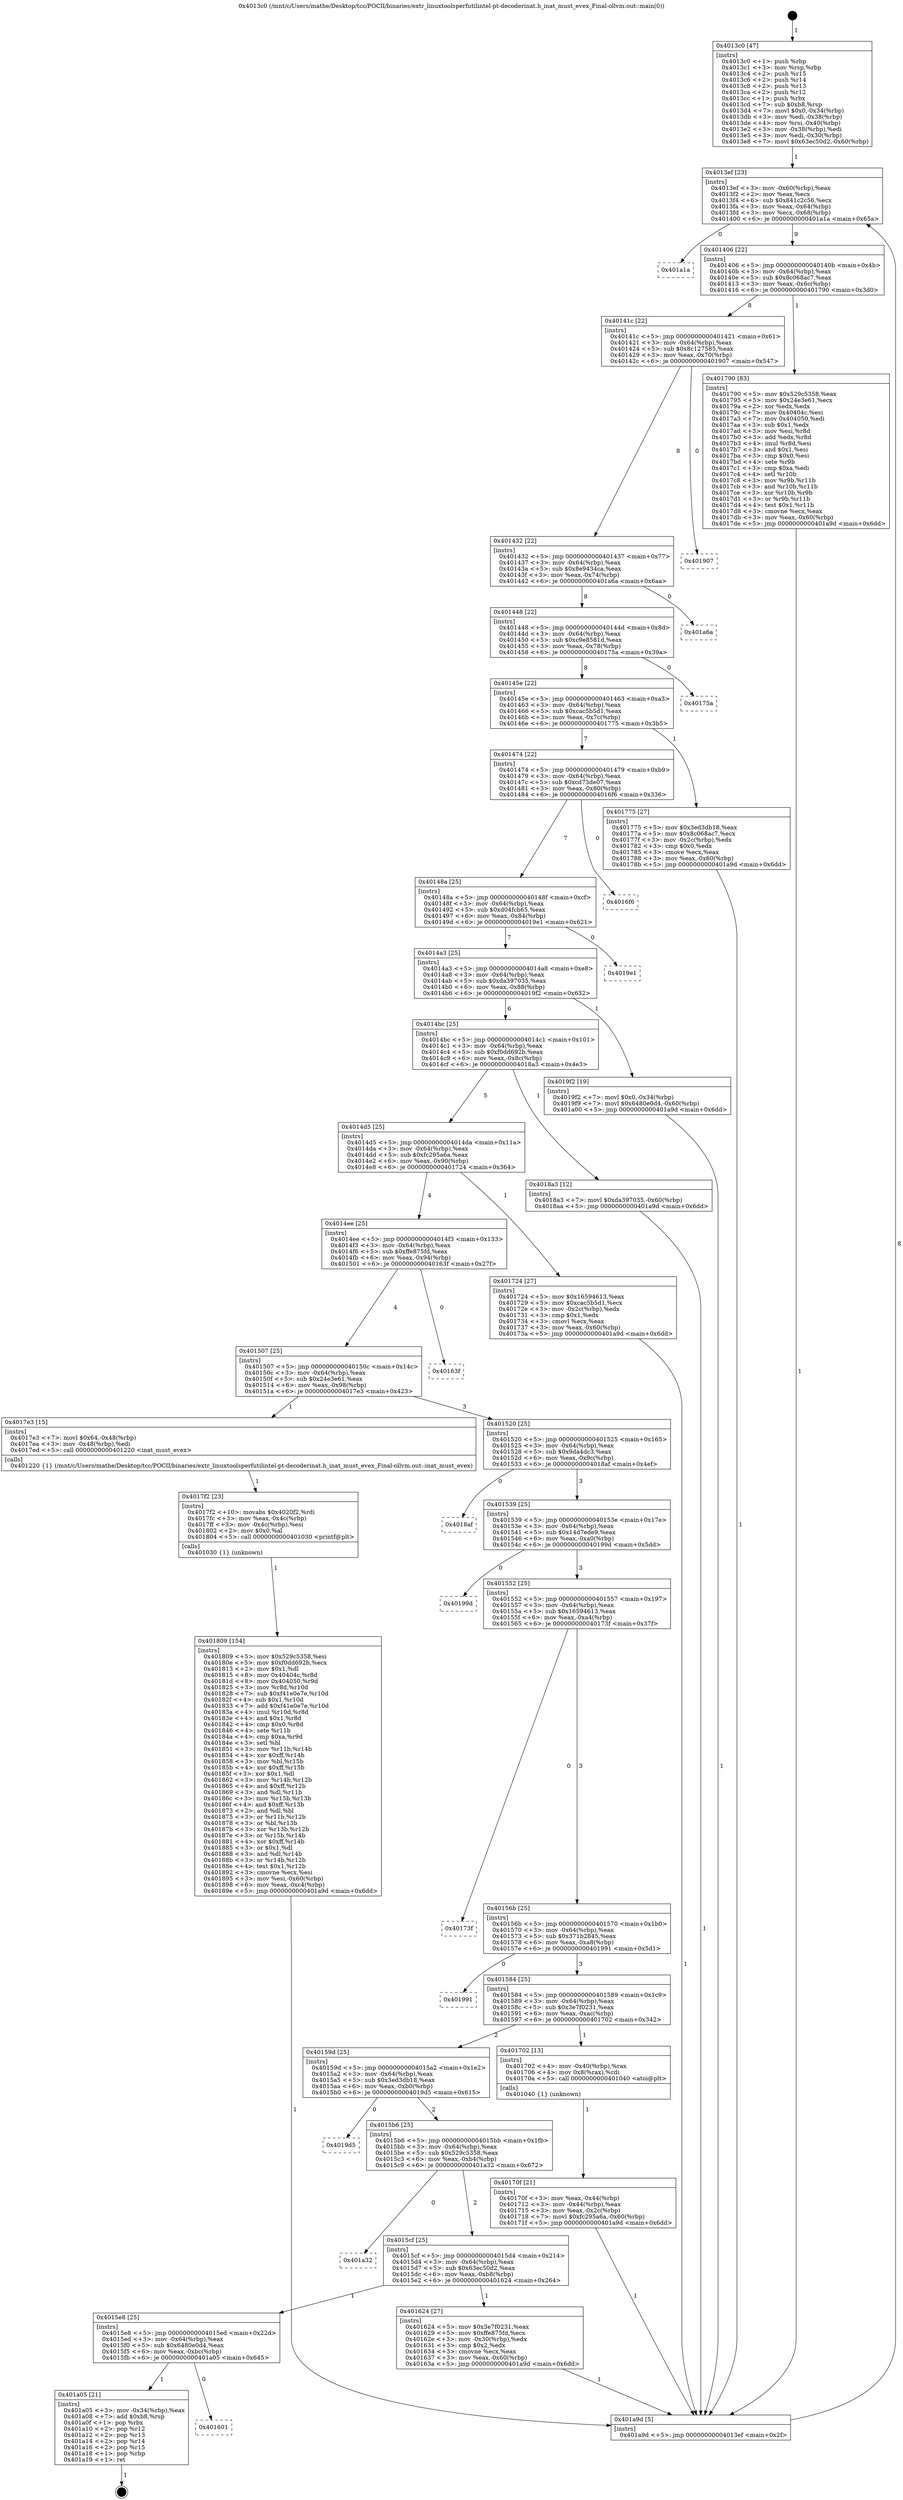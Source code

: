 digraph "0x4013c0" {
  label = "0x4013c0 (/mnt/c/Users/mathe/Desktop/tcc/POCII/binaries/extr_linuxtoolsperfutilintel-pt-decoderinat.h_inat_must_evex_Final-ollvm.out::main(0))"
  labelloc = "t"
  node[shape=record]

  Entry [label="",width=0.3,height=0.3,shape=circle,fillcolor=black,style=filled]
  "0x4013ef" [label="{
     0x4013ef [23]\l
     | [instrs]\l
     &nbsp;&nbsp;0x4013ef \<+3\>: mov -0x60(%rbp),%eax\l
     &nbsp;&nbsp;0x4013f2 \<+2\>: mov %eax,%ecx\l
     &nbsp;&nbsp;0x4013f4 \<+6\>: sub $0x841c2c56,%ecx\l
     &nbsp;&nbsp;0x4013fa \<+3\>: mov %eax,-0x64(%rbp)\l
     &nbsp;&nbsp;0x4013fd \<+3\>: mov %ecx,-0x68(%rbp)\l
     &nbsp;&nbsp;0x401400 \<+6\>: je 0000000000401a1a \<main+0x65a\>\l
  }"]
  "0x401a1a" [label="{
     0x401a1a\l
  }", style=dashed]
  "0x401406" [label="{
     0x401406 [22]\l
     | [instrs]\l
     &nbsp;&nbsp;0x401406 \<+5\>: jmp 000000000040140b \<main+0x4b\>\l
     &nbsp;&nbsp;0x40140b \<+3\>: mov -0x64(%rbp),%eax\l
     &nbsp;&nbsp;0x40140e \<+5\>: sub $0x8c068ac7,%eax\l
     &nbsp;&nbsp;0x401413 \<+3\>: mov %eax,-0x6c(%rbp)\l
     &nbsp;&nbsp;0x401416 \<+6\>: je 0000000000401790 \<main+0x3d0\>\l
  }"]
  Exit [label="",width=0.3,height=0.3,shape=circle,fillcolor=black,style=filled,peripheries=2]
  "0x401790" [label="{
     0x401790 [83]\l
     | [instrs]\l
     &nbsp;&nbsp;0x401790 \<+5\>: mov $0x529c5358,%eax\l
     &nbsp;&nbsp;0x401795 \<+5\>: mov $0x24e3e61,%ecx\l
     &nbsp;&nbsp;0x40179a \<+2\>: xor %edx,%edx\l
     &nbsp;&nbsp;0x40179c \<+7\>: mov 0x40404c,%esi\l
     &nbsp;&nbsp;0x4017a3 \<+7\>: mov 0x404050,%edi\l
     &nbsp;&nbsp;0x4017aa \<+3\>: sub $0x1,%edx\l
     &nbsp;&nbsp;0x4017ad \<+3\>: mov %esi,%r8d\l
     &nbsp;&nbsp;0x4017b0 \<+3\>: add %edx,%r8d\l
     &nbsp;&nbsp;0x4017b3 \<+4\>: imul %r8d,%esi\l
     &nbsp;&nbsp;0x4017b7 \<+3\>: and $0x1,%esi\l
     &nbsp;&nbsp;0x4017ba \<+3\>: cmp $0x0,%esi\l
     &nbsp;&nbsp;0x4017bd \<+4\>: sete %r9b\l
     &nbsp;&nbsp;0x4017c1 \<+3\>: cmp $0xa,%edi\l
     &nbsp;&nbsp;0x4017c4 \<+4\>: setl %r10b\l
     &nbsp;&nbsp;0x4017c8 \<+3\>: mov %r9b,%r11b\l
     &nbsp;&nbsp;0x4017cb \<+3\>: and %r10b,%r11b\l
     &nbsp;&nbsp;0x4017ce \<+3\>: xor %r10b,%r9b\l
     &nbsp;&nbsp;0x4017d1 \<+3\>: or %r9b,%r11b\l
     &nbsp;&nbsp;0x4017d4 \<+4\>: test $0x1,%r11b\l
     &nbsp;&nbsp;0x4017d8 \<+3\>: cmovne %ecx,%eax\l
     &nbsp;&nbsp;0x4017db \<+3\>: mov %eax,-0x60(%rbp)\l
     &nbsp;&nbsp;0x4017de \<+5\>: jmp 0000000000401a9d \<main+0x6dd\>\l
  }"]
  "0x40141c" [label="{
     0x40141c [22]\l
     | [instrs]\l
     &nbsp;&nbsp;0x40141c \<+5\>: jmp 0000000000401421 \<main+0x61\>\l
     &nbsp;&nbsp;0x401421 \<+3\>: mov -0x64(%rbp),%eax\l
     &nbsp;&nbsp;0x401424 \<+5\>: sub $0x8c127585,%eax\l
     &nbsp;&nbsp;0x401429 \<+3\>: mov %eax,-0x70(%rbp)\l
     &nbsp;&nbsp;0x40142c \<+6\>: je 0000000000401907 \<main+0x547\>\l
  }"]
  "0x401601" [label="{
     0x401601\l
  }", style=dashed]
  "0x401907" [label="{
     0x401907\l
  }", style=dashed]
  "0x401432" [label="{
     0x401432 [22]\l
     | [instrs]\l
     &nbsp;&nbsp;0x401432 \<+5\>: jmp 0000000000401437 \<main+0x77\>\l
     &nbsp;&nbsp;0x401437 \<+3\>: mov -0x64(%rbp),%eax\l
     &nbsp;&nbsp;0x40143a \<+5\>: sub $0x8e9434ca,%eax\l
     &nbsp;&nbsp;0x40143f \<+3\>: mov %eax,-0x74(%rbp)\l
     &nbsp;&nbsp;0x401442 \<+6\>: je 0000000000401a6a \<main+0x6aa\>\l
  }"]
  "0x401a05" [label="{
     0x401a05 [21]\l
     | [instrs]\l
     &nbsp;&nbsp;0x401a05 \<+3\>: mov -0x34(%rbp),%eax\l
     &nbsp;&nbsp;0x401a08 \<+7\>: add $0xb8,%rsp\l
     &nbsp;&nbsp;0x401a0f \<+1\>: pop %rbx\l
     &nbsp;&nbsp;0x401a10 \<+2\>: pop %r12\l
     &nbsp;&nbsp;0x401a12 \<+2\>: pop %r13\l
     &nbsp;&nbsp;0x401a14 \<+2\>: pop %r14\l
     &nbsp;&nbsp;0x401a16 \<+2\>: pop %r15\l
     &nbsp;&nbsp;0x401a18 \<+1\>: pop %rbp\l
     &nbsp;&nbsp;0x401a19 \<+1\>: ret\l
  }"]
  "0x401a6a" [label="{
     0x401a6a\l
  }", style=dashed]
  "0x401448" [label="{
     0x401448 [22]\l
     | [instrs]\l
     &nbsp;&nbsp;0x401448 \<+5\>: jmp 000000000040144d \<main+0x8d\>\l
     &nbsp;&nbsp;0x40144d \<+3\>: mov -0x64(%rbp),%eax\l
     &nbsp;&nbsp;0x401450 \<+5\>: sub $0xc9e8581d,%eax\l
     &nbsp;&nbsp;0x401455 \<+3\>: mov %eax,-0x78(%rbp)\l
     &nbsp;&nbsp;0x401458 \<+6\>: je 000000000040175a \<main+0x39a\>\l
  }"]
  "0x401809" [label="{
     0x401809 [154]\l
     | [instrs]\l
     &nbsp;&nbsp;0x401809 \<+5\>: mov $0x529c5358,%esi\l
     &nbsp;&nbsp;0x40180e \<+5\>: mov $0xf0dd692b,%ecx\l
     &nbsp;&nbsp;0x401813 \<+2\>: mov $0x1,%dl\l
     &nbsp;&nbsp;0x401815 \<+8\>: mov 0x40404c,%r8d\l
     &nbsp;&nbsp;0x40181d \<+8\>: mov 0x404050,%r9d\l
     &nbsp;&nbsp;0x401825 \<+3\>: mov %r8d,%r10d\l
     &nbsp;&nbsp;0x401828 \<+7\>: sub $0xf41e0e7e,%r10d\l
     &nbsp;&nbsp;0x40182f \<+4\>: sub $0x1,%r10d\l
     &nbsp;&nbsp;0x401833 \<+7\>: add $0xf41e0e7e,%r10d\l
     &nbsp;&nbsp;0x40183a \<+4\>: imul %r10d,%r8d\l
     &nbsp;&nbsp;0x40183e \<+4\>: and $0x1,%r8d\l
     &nbsp;&nbsp;0x401842 \<+4\>: cmp $0x0,%r8d\l
     &nbsp;&nbsp;0x401846 \<+4\>: sete %r11b\l
     &nbsp;&nbsp;0x40184a \<+4\>: cmp $0xa,%r9d\l
     &nbsp;&nbsp;0x40184e \<+3\>: setl %bl\l
     &nbsp;&nbsp;0x401851 \<+3\>: mov %r11b,%r14b\l
     &nbsp;&nbsp;0x401854 \<+4\>: xor $0xff,%r14b\l
     &nbsp;&nbsp;0x401858 \<+3\>: mov %bl,%r15b\l
     &nbsp;&nbsp;0x40185b \<+4\>: xor $0xff,%r15b\l
     &nbsp;&nbsp;0x40185f \<+3\>: xor $0x1,%dl\l
     &nbsp;&nbsp;0x401862 \<+3\>: mov %r14b,%r12b\l
     &nbsp;&nbsp;0x401865 \<+4\>: and $0xff,%r12b\l
     &nbsp;&nbsp;0x401869 \<+3\>: and %dl,%r11b\l
     &nbsp;&nbsp;0x40186c \<+3\>: mov %r15b,%r13b\l
     &nbsp;&nbsp;0x40186f \<+4\>: and $0xff,%r13b\l
     &nbsp;&nbsp;0x401873 \<+2\>: and %dl,%bl\l
     &nbsp;&nbsp;0x401875 \<+3\>: or %r11b,%r12b\l
     &nbsp;&nbsp;0x401878 \<+3\>: or %bl,%r13b\l
     &nbsp;&nbsp;0x40187b \<+3\>: xor %r13b,%r12b\l
     &nbsp;&nbsp;0x40187e \<+3\>: or %r15b,%r14b\l
     &nbsp;&nbsp;0x401881 \<+4\>: xor $0xff,%r14b\l
     &nbsp;&nbsp;0x401885 \<+3\>: or $0x1,%dl\l
     &nbsp;&nbsp;0x401888 \<+3\>: and %dl,%r14b\l
     &nbsp;&nbsp;0x40188b \<+3\>: or %r14b,%r12b\l
     &nbsp;&nbsp;0x40188e \<+4\>: test $0x1,%r12b\l
     &nbsp;&nbsp;0x401892 \<+3\>: cmovne %ecx,%esi\l
     &nbsp;&nbsp;0x401895 \<+3\>: mov %esi,-0x60(%rbp)\l
     &nbsp;&nbsp;0x401898 \<+6\>: mov %eax,-0xc4(%rbp)\l
     &nbsp;&nbsp;0x40189e \<+5\>: jmp 0000000000401a9d \<main+0x6dd\>\l
  }"]
  "0x40175a" [label="{
     0x40175a\l
  }", style=dashed]
  "0x40145e" [label="{
     0x40145e [22]\l
     | [instrs]\l
     &nbsp;&nbsp;0x40145e \<+5\>: jmp 0000000000401463 \<main+0xa3\>\l
     &nbsp;&nbsp;0x401463 \<+3\>: mov -0x64(%rbp),%eax\l
     &nbsp;&nbsp;0x401466 \<+5\>: sub $0xcac5b5d1,%eax\l
     &nbsp;&nbsp;0x40146b \<+3\>: mov %eax,-0x7c(%rbp)\l
     &nbsp;&nbsp;0x40146e \<+6\>: je 0000000000401775 \<main+0x3b5\>\l
  }"]
  "0x4017f2" [label="{
     0x4017f2 [23]\l
     | [instrs]\l
     &nbsp;&nbsp;0x4017f2 \<+10\>: movabs $0x4020f2,%rdi\l
     &nbsp;&nbsp;0x4017fc \<+3\>: mov %eax,-0x4c(%rbp)\l
     &nbsp;&nbsp;0x4017ff \<+3\>: mov -0x4c(%rbp),%esi\l
     &nbsp;&nbsp;0x401802 \<+2\>: mov $0x0,%al\l
     &nbsp;&nbsp;0x401804 \<+5\>: call 0000000000401030 \<printf@plt\>\l
     | [calls]\l
     &nbsp;&nbsp;0x401030 \{1\} (unknown)\l
  }"]
  "0x401775" [label="{
     0x401775 [27]\l
     | [instrs]\l
     &nbsp;&nbsp;0x401775 \<+5\>: mov $0x3ed3db18,%eax\l
     &nbsp;&nbsp;0x40177a \<+5\>: mov $0x8c068ac7,%ecx\l
     &nbsp;&nbsp;0x40177f \<+3\>: mov -0x2c(%rbp),%edx\l
     &nbsp;&nbsp;0x401782 \<+3\>: cmp $0x0,%edx\l
     &nbsp;&nbsp;0x401785 \<+3\>: cmove %ecx,%eax\l
     &nbsp;&nbsp;0x401788 \<+3\>: mov %eax,-0x60(%rbp)\l
     &nbsp;&nbsp;0x40178b \<+5\>: jmp 0000000000401a9d \<main+0x6dd\>\l
  }"]
  "0x401474" [label="{
     0x401474 [22]\l
     | [instrs]\l
     &nbsp;&nbsp;0x401474 \<+5\>: jmp 0000000000401479 \<main+0xb9\>\l
     &nbsp;&nbsp;0x401479 \<+3\>: mov -0x64(%rbp),%eax\l
     &nbsp;&nbsp;0x40147c \<+5\>: sub $0xcd73de07,%eax\l
     &nbsp;&nbsp;0x401481 \<+3\>: mov %eax,-0x80(%rbp)\l
     &nbsp;&nbsp;0x401484 \<+6\>: je 00000000004016f6 \<main+0x336\>\l
  }"]
  "0x40170f" [label="{
     0x40170f [21]\l
     | [instrs]\l
     &nbsp;&nbsp;0x40170f \<+3\>: mov %eax,-0x44(%rbp)\l
     &nbsp;&nbsp;0x401712 \<+3\>: mov -0x44(%rbp),%eax\l
     &nbsp;&nbsp;0x401715 \<+3\>: mov %eax,-0x2c(%rbp)\l
     &nbsp;&nbsp;0x401718 \<+7\>: movl $0xfc295a6a,-0x60(%rbp)\l
     &nbsp;&nbsp;0x40171f \<+5\>: jmp 0000000000401a9d \<main+0x6dd\>\l
  }"]
  "0x4016f6" [label="{
     0x4016f6\l
  }", style=dashed]
  "0x40148a" [label="{
     0x40148a [25]\l
     | [instrs]\l
     &nbsp;&nbsp;0x40148a \<+5\>: jmp 000000000040148f \<main+0xcf\>\l
     &nbsp;&nbsp;0x40148f \<+3\>: mov -0x64(%rbp),%eax\l
     &nbsp;&nbsp;0x401492 \<+5\>: sub $0xd04fcb65,%eax\l
     &nbsp;&nbsp;0x401497 \<+6\>: mov %eax,-0x84(%rbp)\l
     &nbsp;&nbsp;0x40149d \<+6\>: je 00000000004019e1 \<main+0x621\>\l
  }"]
  "0x4013c0" [label="{
     0x4013c0 [47]\l
     | [instrs]\l
     &nbsp;&nbsp;0x4013c0 \<+1\>: push %rbp\l
     &nbsp;&nbsp;0x4013c1 \<+3\>: mov %rsp,%rbp\l
     &nbsp;&nbsp;0x4013c4 \<+2\>: push %r15\l
     &nbsp;&nbsp;0x4013c6 \<+2\>: push %r14\l
     &nbsp;&nbsp;0x4013c8 \<+2\>: push %r13\l
     &nbsp;&nbsp;0x4013ca \<+2\>: push %r12\l
     &nbsp;&nbsp;0x4013cc \<+1\>: push %rbx\l
     &nbsp;&nbsp;0x4013cd \<+7\>: sub $0xb8,%rsp\l
     &nbsp;&nbsp;0x4013d4 \<+7\>: movl $0x0,-0x34(%rbp)\l
     &nbsp;&nbsp;0x4013db \<+3\>: mov %edi,-0x38(%rbp)\l
     &nbsp;&nbsp;0x4013de \<+4\>: mov %rsi,-0x40(%rbp)\l
     &nbsp;&nbsp;0x4013e2 \<+3\>: mov -0x38(%rbp),%edi\l
     &nbsp;&nbsp;0x4013e5 \<+3\>: mov %edi,-0x30(%rbp)\l
     &nbsp;&nbsp;0x4013e8 \<+7\>: movl $0x63ec50d2,-0x60(%rbp)\l
  }"]
  "0x4019e1" [label="{
     0x4019e1\l
  }", style=dashed]
  "0x4014a3" [label="{
     0x4014a3 [25]\l
     | [instrs]\l
     &nbsp;&nbsp;0x4014a3 \<+5\>: jmp 00000000004014a8 \<main+0xe8\>\l
     &nbsp;&nbsp;0x4014a8 \<+3\>: mov -0x64(%rbp),%eax\l
     &nbsp;&nbsp;0x4014ab \<+5\>: sub $0xda397035,%eax\l
     &nbsp;&nbsp;0x4014b0 \<+6\>: mov %eax,-0x88(%rbp)\l
     &nbsp;&nbsp;0x4014b6 \<+6\>: je 00000000004019f2 \<main+0x632\>\l
  }"]
  "0x401a9d" [label="{
     0x401a9d [5]\l
     | [instrs]\l
     &nbsp;&nbsp;0x401a9d \<+5\>: jmp 00000000004013ef \<main+0x2f\>\l
  }"]
  "0x4019f2" [label="{
     0x4019f2 [19]\l
     | [instrs]\l
     &nbsp;&nbsp;0x4019f2 \<+7\>: movl $0x0,-0x34(%rbp)\l
     &nbsp;&nbsp;0x4019f9 \<+7\>: movl $0x6480e0d4,-0x60(%rbp)\l
     &nbsp;&nbsp;0x401a00 \<+5\>: jmp 0000000000401a9d \<main+0x6dd\>\l
  }"]
  "0x4014bc" [label="{
     0x4014bc [25]\l
     | [instrs]\l
     &nbsp;&nbsp;0x4014bc \<+5\>: jmp 00000000004014c1 \<main+0x101\>\l
     &nbsp;&nbsp;0x4014c1 \<+3\>: mov -0x64(%rbp),%eax\l
     &nbsp;&nbsp;0x4014c4 \<+5\>: sub $0xf0dd692b,%eax\l
     &nbsp;&nbsp;0x4014c9 \<+6\>: mov %eax,-0x8c(%rbp)\l
     &nbsp;&nbsp;0x4014cf \<+6\>: je 00000000004018a3 \<main+0x4e3\>\l
  }"]
  "0x4015e8" [label="{
     0x4015e8 [25]\l
     | [instrs]\l
     &nbsp;&nbsp;0x4015e8 \<+5\>: jmp 00000000004015ed \<main+0x22d\>\l
     &nbsp;&nbsp;0x4015ed \<+3\>: mov -0x64(%rbp),%eax\l
     &nbsp;&nbsp;0x4015f0 \<+5\>: sub $0x6480e0d4,%eax\l
     &nbsp;&nbsp;0x4015f5 \<+6\>: mov %eax,-0xbc(%rbp)\l
     &nbsp;&nbsp;0x4015fb \<+6\>: je 0000000000401a05 \<main+0x645\>\l
  }"]
  "0x4018a3" [label="{
     0x4018a3 [12]\l
     | [instrs]\l
     &nbsp;&nbsp;0x4018a3 \<+7\>: movl $0xda397035,-0x60(%rbp)\l
     &nbsp;&nbsp;0x4018aa \<+5\>: jmp 0000000000401a9d \<main+0x6dd\>\l
  }"]
  "0x4014d5" [label="{
     0x4014d5 [25]\l
     | [instrs]\l
     &nbsp;&nbsp;0x4014d5 \<+5\>: jmp 00000000004014da \<main+0x11a\>\l
     &nbsp;&nbsp;0x4014da \<+3\>: mov -0x64(%rbp),%eax\l
     &nbsp;&nbsp;0x4014dd \<+5\>: sub $0xfc295a6a,%eax\l
     &nbsp;&nbsp;0x4014e2 \<+6\>: mov %eax,-0x90(%rbp)\l
     &nbsp;&nbsp;0x4014e8 \<+6\>: je 0000000000401724 \<main+0x364\>\l
  }"]
  "0x401624" [label="{
     0x401624 [27]\l
     | [instrs]\l
     &nbsp;&nbsp;0x401624 \<+5\>: mov $0x3e7f0231,%eax\l
     &nbsp;&nbsp;0x401629 \<+5\>: mov $0xffe875fd,%ecx\l
     &nbsp;&nbsp;0x40162e \<+3\>: mov -0x30(%rbp),%edx\l
     &nbsp;&nbsp;0x401631 \<+3\>: cmp $0x2,%edx\l
     &nbsp;&nbsp;0x401634 \<+3\>: cmovne %ecx,%eax\l
     &nbsp;&nbsp;0x401637 \<+3\>: mov %eax,-0x60(%rbp)\l
     &nbsp;&nbsp;0x40163a \<+5\>: jmp 0000000000401a9d \<main+0x6dd\>\l
  }"]
  "0x401724" [label="{
     0x401724 [27]\l
     | [instrs]\l
     &nbsp;&nbsp;0x401724 \<+5\>: mov $0x16594613,%eax\l
     &nbsp;&nbsp;0x401729 \<+5\>: mov $0xcac5b5d1,%ecx\l
     &nbsp;&nbsp;0x40172e \<+3\>: mov -0x2c(%rbp),%edx\l
     &nbsp;&nbsp;0x401731 \<+3\>: cmp $0x1,%edx\l
     &nbsp;&nbsp;0x401734 \<+3\>: cmovl %ecx,%eax\l
     &nbsp;&nbsp;0x401737 \<+3\>: mov %eax,-0x60(%rbp)\l
     &nbsp;&nbsp;0x40173a \<+5\>: jmp 0000000000401a9d \<main+0x6dd\>\l
  }"]
  "0x4014ee" [label="{
     0x4014ee [25]\l
     | [instrs]\l
     &nbsp;&nbsp;0x4014ee \<+5\>: jmp 00000000004014f3 \<main+0x133\>\l
     &nbsp;&nbsp;0x4014f3 \<+3\>: mov -0x64(%rbp),%eax\l
     &nbsp;&nbsp;0x4014f6 \<+5\>: sub $0xffe875fd,%eax\l
     &nbsp;&nbsp;0x4014fb \<+6\>: mov %eax,-0x94(%rbp)\l
     &nbsp;&nbsp;0x401501 \<+6\>: je 000000000040163f \<main+0x27f\>\l
  }"]
  "0x4015cf" [label="{
     0x4015cf [25]\l
     | [instrs]\l
     &nbsp;&nbsp;0x4015cf \<+5\>: jmp 00000000004015d4 \<main+0x214\>\l
     &nbsp;&nbsp;0x4015d4 \<+3\>: mov -0x64(%rbp),%eax\l
     &nbsp;&nbsp;0x4015d7 \<+5\>: sub $0x63ec50d2,%eax\l
     &nbsp;&nbsp;0x4015dc \<+6\>: mov %eax,-0xb8(%rbp)\l
     &nbsp;&nbsp;0x4015e2 \<+6\>: je 0000000000401624 \<main+0x264\>\l
  }"]
  "0x40163f" [label="{
     0x40163f\l
  }", style=dashed]
  "0x401507" [label="{
     0x401507 [25]\l
     | [instrs]\l
     &nbsp;&nbsp;0x401507 \<+5\>: jmp 000000000040150c \<main+0x14c\>\l
     &nbsp;&nbsp;0x40150c \<+3\>: mov -0x64(%rbp),%eax\l
     &nbsp;&nbsp;0x40150f \<+5\>: sub $0x24e3e61,%eax\l
     &nbsp;&nbsp;0x401514 \<+6\>: mov %eax,-0x98(%rbp)\l
     &nbsp;&nbsp;0x40151a \<+6\>: je 00000000004017e3 \<main+0x423\>\l
  }"]
  "0x401a32" [label="{
     0x401a32\l
  }", style=dashed]
  "0x4017e3" [label="{
     0x4017e3 [15]\l
     | [instrs]\l
     &nbsp;&nbsp;0x4017e3 \<+7\>: movl $0x64,-0x48(%rbp)\l
     &nbsp;&nbsp;0x4017ea \<+3\>: mov -0x48(%rbp),%edi\l
     &nbsp;&nbsp;0x4017ed \<+5\>: call 0000000000401220 \<inat_must_evex\>\l
     | [calls]\l
     &nbsp;&nbsp;0x401220 \{1\} (/mnt/c/Users/mathe/Desktop/tcc/POCII/binaries/extr_linuxtoolsperfutilintel-pt-decoderinat.h_inat_must_evex_Final-ollvm.out::inat_must_evex)\l
  }"]
  "0x401520" [label="{
     0x401520 [25]\l
     | [instrs]\l
     &nbsp;&nbsp;0x401520 \<+5\>: jmp 0000000000401525 \<main+0x165\>\l
     &nbsp;&nbsp;0x401525 \<+3\>: mov -0x64(%rbp),%eax\l
     &nbsp;&nbsp;0x401528 \<+5\>: sub $0x9da4dc3,%eax\l
     &nbsp;&nbsp;0x40152d \<+6\>: mov %eax,-0x9c(%rbp)\l
     &nbsp;&nbsp;0x401533 \<+6\>: je 00000000004018af \<main+0x4ef\>\l
  }"]
  "0x4015b6" [label="{
     0x4015b6 [25]\l
     | [instrs]\l
     &nbsp;&nbsp;0x4015b6 \<+5\>: jmp 00000000004015bb \<main+0x1fb\>\l
     &nbsp;&nbsp;0x4015bb \<+3\>: mov -0x64(%rbp),%eax\l
     &nbsp;&nbsp;0x4015be \<+5\>: sub $0x529c5358,%eax\l
     &nbsp;&nbsp;0x4015c3 \<+6\>: mov %eax,-0xb4(%rbp)\l
     &nbsp;&nbsp;0x4015c9 \<+6\>: je 0000000000401a32 \<main+0x672\>\l
  }"]
  "0x4018af" [label="{
     0x4018af\l
  }", style=dashed]
  "0x401539" [label="{
     0x401539 [25]\l
     | [instrs]\l
     &nbsp;&nbsp;0x401539 \<+5\>: jmp 000000000040153e \<main+0x17e\>\l
     &nbsp;&nbsp;0x40153e \<+3\>: mov -0x64(%rbp),%eax\l
     &nbsp;&nbsp;0x401541 \<+5\>: sub $0x14d7ede9,%eax\l
     &nbsp;&nbsp;0x401546 \<+6\>: mov %eax,-0xa0(%rbp)\l
     &nbsp;&nbsp;0x40154c \<+6\>: je 000000000040199d \<main+0x5dd\>\l
  }"]
  "0x4019d5" [label="{
     0x4019d5\l
  }", style=dashed]
  "0x40199d" [label="{
     0x40199d\l
  }", style=dashed]
  "0x401552" [label="{
     0x401552 [25]\l
     | [instrs]\l
     &nbsp;&nbsp;0x401552 \<+5\>: jmp 0000000000401557 \<main+0x197\>\l
     &nbsp;&nbsp;0x401557 \<+3\>: mov -0x64(%rbp),%eax\l
     &nbsp;&nbsp;0x40155a \<+5\>: sub $0x16594613,%eax\l
     &nbsp;&nbsp;0x40155f \<+6\>: mov %eax,-0xa4(%rbp)\l
     &nbsp;&nbsp;0x401565 \<+6\>: je 000000000040173f \<main+0x37f\>\l
  }"]
  "0x40159d" [label="{
     0x40159d [25]\l
     | [instrs]\l
     &nbsp;&nbsp;0x40159d \<+5\>: jmp 00000000004015a2 \<main+0x1e2\>\l
     &nbsp;&nbsp;0x4015a2 \<+3\>: mov -0x64(%rbp),%eax\l
     &nbsp;&nbsp;0x4015a5 \<+5\>: sub $0x3ed3db18,%eax\l
     &nbsp;&nbsp;0x4015aa \<+6\>: mov %eax,-0xb0(%rbp)\l
     &nbsp;&nbsp;0x4015b0 \<+6\>: je 00000000004019d5 \<main+0x615\>\l
  }"]
  "0x40173f" [label="{
     0x40173f\l
  }", style=dashed]
  "0x40156b" [label="{
     0x40156b [25]\l
     | [instrs]\l
     &nbsp;&nbsp;0x40156b \<+5\>: jmp 0000000000401570 \<main+0x1b0\>\l
     &nbsp;&nbsp;0x401570 \<+3\>: mov -0x64(%rbp),%eax\l
     &nbsp;&nbsp;0x401573 \<+5\>: sub $0x371b2845,%eax\l
     &nbsp;&nbsp;0x401578 \<+6\>: mov %eax,-0xa8(%rbp)\l
     &nbsp;&nbsp;0x40157e \<+6\>: je 0000000000401991 \<main+0x5d1\>\l
  }"]
  "0x401702" [label="{
     0x401702 [13]\l
     | [instrs]\l
     &nbsp;&nbsp;0x401702 \<+4\>: mov -0x40(%rbp),%rax\l
     &nbsp;&nbsp;0x401706 \<+4\>: mov 0x8(%rax),%rdi\l
     &nbsp;&nbsp;0x40170a \<+5\>: call 0000000000401040 \<atoi@plt\>\l
     | [calls]\l
     &nbsp;&nbsp;0x401040 \{1\} (unknown)\l
  }"]
  "0x401991" [label="{
     0x401991\l
  }", style=dashed]
  "0x401584" [label="{
     0x401584 [25]\l
     | [instrs]\l
     &nbsp;&nbsp;0x401584 \<+5\>: jmp 0000000000401589 \<main+0x1c9\>\l
     &nbsp;&nbsp;0x401589 \<+3\>: mov -0x64(%rbp),%eax\l
     &nbsp;&nbsp;0x40158c \<+5\>: sub $0x3e7f0231,%eax\l
     &nbsp;&nbsp;0x401591 \<+6\>: mov %eax,-0xac(%rbp)\l
     &nbsp;&nbsp;0x401597 \<+6\>: je 0000000000401702 \<main+0x342\>\l
  }"]
  Entry -> "0x4013c0" [label=" 1"]
  "0x4013ef" -> "0x401a1a" [label=" 0"]
  "0x4013ef" -> "0x401406" [label=" 9"]
  "0x401a05" -> Exit [label=" 1"]
  "0x401406" -> "0x401790" [label=" 1"]
  "0x401406" -> "0x40141c" [label=" 8"]
  "0x4015e8" -> "0x401601" [label=" 0"]
  "0x40141c" -> "0x401907" [label=" 0"]
  "0x40141c" -> "0x401432" [label=" 8"]
  "0x4015e8" -> "0x401a05" [label=" 1"]
  "0x401432" -> "0x401a6a" [label=" 0"]
  "0x401432" -> "0x401448" [label=" 8"]
  "0x4019f2" -> "0x401a9d" [label=" 1"]
  "0x401448" -> "0x40175a" [label=" 0"]
  "0x401448" -> "0x40145e" [label=" 8"]
  "0x4018a3" -> "0x401a9d" [label=" 1"]
  "0x40145e" -> "0x401775" [label=" 1"]
  "0x40145e" -> "0x401474" [label=" 7"]
  "0x401809" -> "0x401a9d" [label=" 1"]
  "0x401474" -> "0x4016f6" [label=" 0"]
  "0x401474" -> "0x40148a" [label=" 7"]
  "0x4017f2" -> "0x401809" [label=" 1"]
  "0x40148a" -> "0x4019e1" [label=" 0"]
  "0x40148a" -> "0x4014a3" [label=" 7"]
  "0x4017e3" -> "0x4017f2" [label=" 1"]
  "0x4014a3" -> "0x4019f2" [label=" 1"]
  "0x4014a3" -> "0x4014bc" [label=" 6"]
  "0x401790" -> "0x401a9d" [label=" 1"]
  "0x4014bc" -> "0x4018a3" [label=" 1"]
  "0x4014bc" -> "0x4014d5" [label=" 5"]
  "0x401775" -> "0x401a9d" [label=" 1"]
  "0x4014d5" -> "0x401724" [label=" 1"]
  "0x4014d5" -> "0x4014ee" [label=" 4"]
  "0x401724" -> "0x401a9d" [label=" 1"]
  "0x4014ee" -> "0x40163f" [label=" 0"]
  "0x4014ee" -> "0x401507" [label=" 4"]
  "0x401702" -> "0x40170f" [label=" 1"]
  "0x401507" -> "0x4017e3" [label=" 1"]
  "0x401507" -> "0x401520" [label=" 3"]
  "0x401a9d" -> "0x4013ef" [label=" 8"]
  "0x401520" -> "0x4018af" [label=" 0"]
  "0x401520" -> "0x401539" [label=" 3"]
  "0x401624" -> "0x401a9d" [label=" 1"]
  "0x401539" -> "0x40199d" [label=" 0"]
  "0x401539" -> "0x401552" [label=" 3"]
  "0x4015cf" -> "0x4015e8" [label=" 1"]
  "0x401552" -> "0x40173f" [label=" 0"]
  "0x401552" -> "0x40156b" [label=" 3"]
  "0x40170f" -> "0x401a9d" [label=" 1"]
  "0x40156b" -> "0x401991" [label=" 0"]
  "0x40156b" -> "0x401584" [label=" 3"]
  "0x4015b6" -> "0x4015cf" [label=" 2"]
  "0x401584" -> "0x401702" [label=" 1"]
  "0x401584" -> "0x40159d" [label=" 2"]
  "0x4015cf" -> "0x401624" [label=" 1"]
  "0x40159d" -> "0x4019d5" [label=" 0"]
  "0x40159d" -> "0x4015b6" [label=" 2"]
  "0x4013c0" -> "0x4013ef" [label=" 1"]
  "0x4015b6" -> "0x401a32" [label=" 0"]
}
